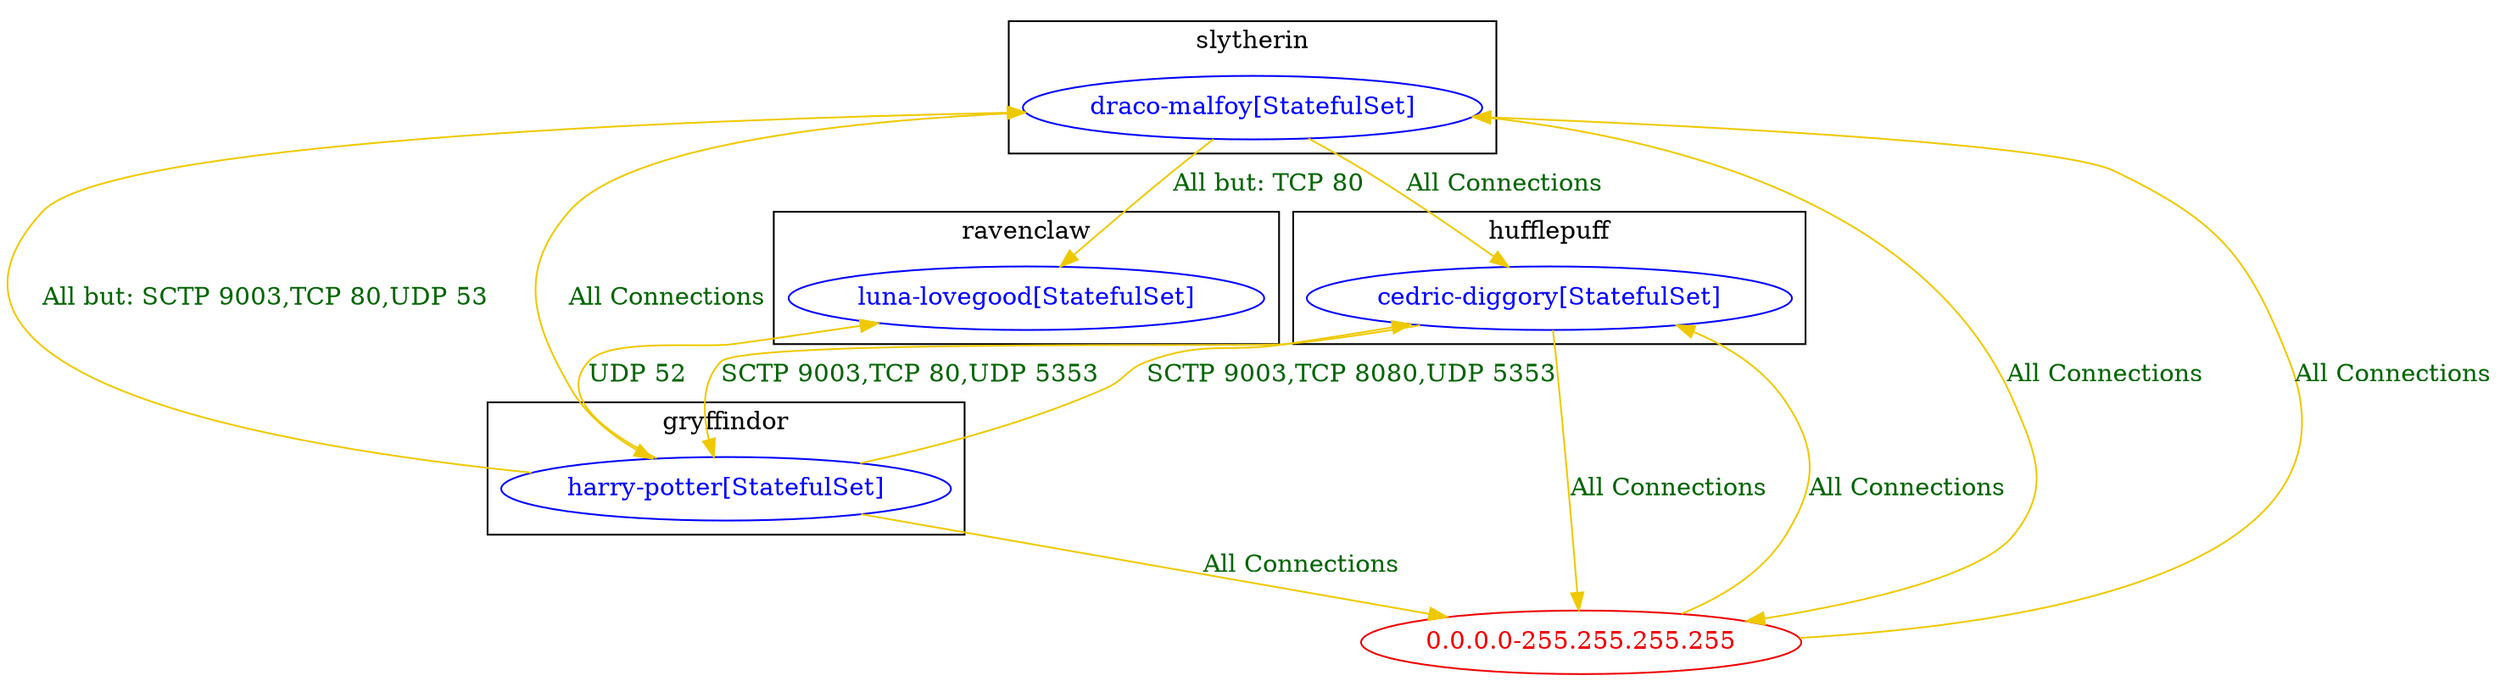 digraph {
	subgraph "cluster_gryffindor" {
		color="black"
		fontcolor="black"
		"gryffindor/harry-potter[StatefulSet]" [label="harry-potter[StatefulSet]" color="blue" fontcolor="blue"]
		label="gryffindor"
	}
	subgraph "cluster_hufflepuff" {
		color="black"
		fontcolor="black"
		"hufflepuff/cedric-diggory[StatefulSet]" [label="cedric-diggory[StatefulSet]" color="blue" fontcolor="blue"]
		label="hufflepuff"
	}
	subgraph "cluster_ravenclaw" {
		color="black"
		fontcolor="black"
		"ravenclaw/luna-lovegood[StatefulSet]" [label="luna-lovegood[StatefulSet]" color="blue" fontcolor="blue"]
		label="ravenclaw"
	}
	subgraph "cluster_slytherin" {
		color="black"
		fontcolor="black"
		"slytherin/draco-malfoy[StatefulSet]" [label="draco-malfoy[StatefulSet]" color="blue" fontcolor="blue"]
		label="slytherin"
	}
	"0.0.0.0-255.255.255.255" [label="0.0.0.0-255.255.255.255" color="red2" fontcolor="red2"]
	"0.0.0.0-255.255.255.255" -> "hufflepuff/cedric-diggory[StatefulSet]" [label="All Connections" color="gold2" fontcolor="darkgreen" weight=0.5]
	"0.0.0.0-255.255.255.255" -> "slytherin/draco-malfoy[StatefulSet]" [label="All Connections" color="gold2" fontcolor="darkgreen" weight=0.5]
	"gryffindor/harry-potter[StatefulSet]" -> "0.0.0.0-255.255.255.255" [label="All Connections" color="gold2" fontcolor="darkgreen" weight=1]
	"gryffindor/harry-potter[StatefulSet]" -> "hufflepuff/cedric-diggory[StatefulSet]" [label="SCTP 9003,TCP 8080,UDP 5353" color="gold2" fontcolor="darkgreen" weight=0.5]
	"gryffindor/harry-potter[StatefulSet]" -> "ravenclaw/luna-lovegood[StatefulSet]" [label="UDP 52" color="gold2" fontcolor="darkgreen" weight=0.5]
	"gryffindor/harry-potter[StatefulSet]" -> "slytherin/draco-malfoy[StatefulSet]" [label="All but: SCTP 9003,TCP 80,UDP 53" color="gold2" fontcolor="darkgreen" weight=0.5]
	"hufflepuff/cedric-diggory[StatefulSet]" -> "0.0.0.0-255.255.255.255" [label="All Connections" color="gold2" fontcolor="darkgreen" weight=1]
	"hufflepuff/cedric-diggory[StatefulSet]" -> "gryffindor/harry-potter[StatefulSet]" [label="SCTP 9003,TCP 80,UDP 5353" color="gold2" fontcolor="darkgreen" weight=1]
	"slytherin/draco-malfoy[StatefulSet]" -> "0.0.0.0-255.255.255.255" [label="All Connections" color="gold2" fontcolor="darkgreen" weight=1]
	"slytherin/draco-malfoy[StatefulSet]" -> "gryffindor/harry-potter[StatefulSet]" [label="All Connections" color="gold2" fontcolor="darkgreen" weight=1]
	"slytherin/draco-malfoy[StatefulSet]" -> "hufflepuff/cedric-diggory[StatefulSet]" [label="All Connections" color="gold2" fontcolor="darkgreen" weight=1]
	"slytherin/draco-malfoy[StatefulSet]" -> "ravenclaw/luna-lovegood[StatefulSet]" [label="All but: TCP 80" color="gold2" fontcolor="darkgreen" weight=1]
}
